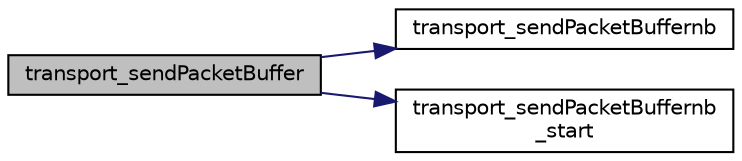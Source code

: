 digraph "transport_sendPacketBuffer"
{
 // LATEX_PDF_SIZE
  edge [fontname="Helvetica",fontsize="10",labelfontname="Helvetica",labelfontsize="10"];
  node [fontname="Helvetica",fontsize="10",shape=record];
  rankdir="LR";
  Node1 [label="transport_sendPacketBuffer",height=0.2,width=0.4,color="black", fillcolor="grey75", style="filled", fontcolor="black",tooltip=" "];
  Node1 -> Node2 [color="midnightblue",fontsize="10",style="solid",fontname="Helvetica"];
  Node2 [label="transport_sendPacketBuffernb",height=0.2,width=0.4,color="black", fillcolor="white", style="filled",URL="$d2/d62/transport_8c.html#af3eacf9f3832079cc92b9bcb1a287a66",tooltip=" "];
  Node1 -> Node3 [color="midnightblue",fontsize="10",style="solid",fontname="Helvetica"];
  Node3 [label="transport_sendPacketBuffernb\l_start",height=0.2,width=0.4,color="black", fillcolor="white", style="filled",URL="$d2/d62/transport_8c.html#aa63f4de1e6176435bbdd967e6fef421d",tooltip=" "];
}
